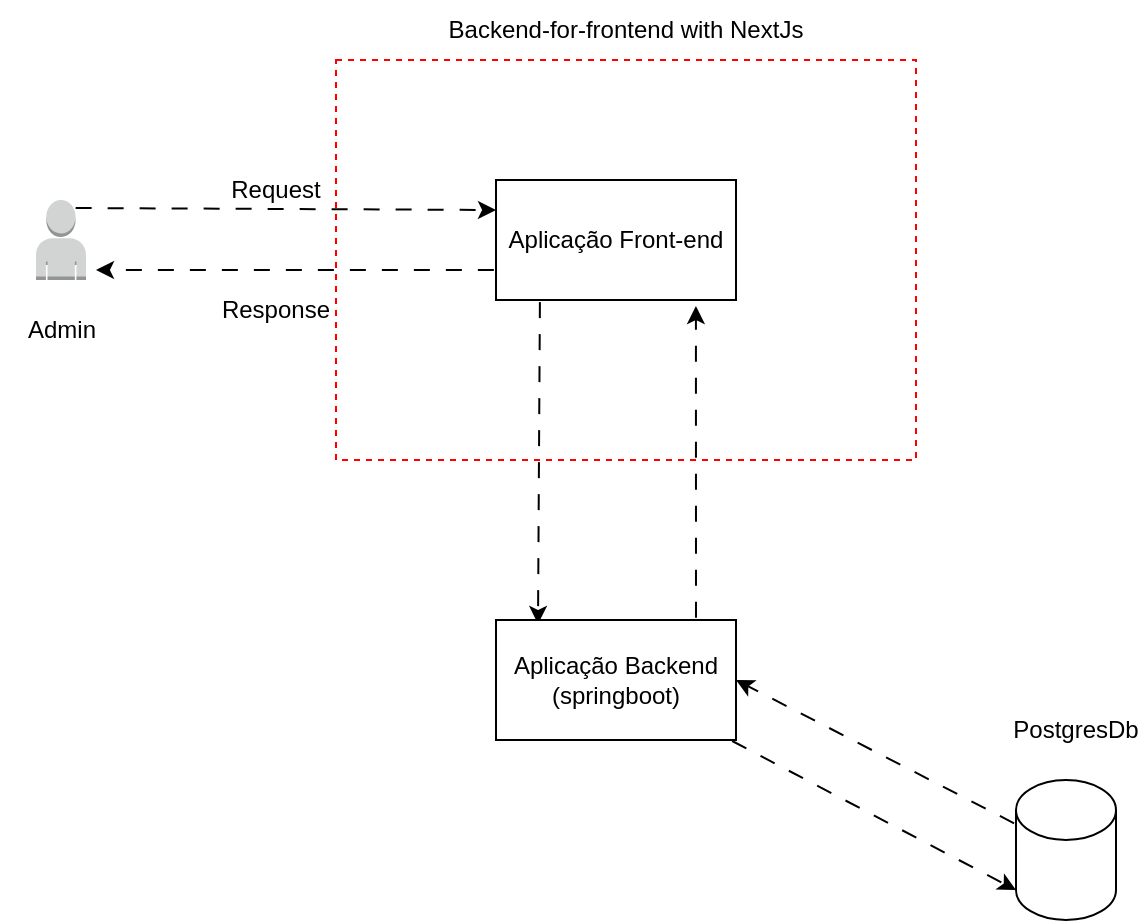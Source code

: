 <mxfile>
    <diagram id="ugyAA_ObeegdG7-EIKmG" name="Page-1">
        <mxGraphModel dx="1074" dy="773" grid="1" gridSize="10" guides="1" tooltips="1" connect="1" arrows="1" fold="1" page="1" pageScale="1" pageWidth="850" pageHeight="1100" math="0" shadow="0">
            <root>
                <mxCell id="0"/>
                <mxCell id="1" parent="0"/>
                <mxCell id="17" value="" style="rounded=0;whiteSpace=wrap;html=1;dashed=1;treeFolding=1;strokeColor=#FF0000;" vertex="1" parent="1">
                    <mxGeometry x="200" y="30" width="290" height="200" as="geometry"/>
                </mxCell>
                <mxCell id="20" style="edgeStyle=none;html=1;entryX=0.175;entryY=0.033;entryDx=0;entryDy=0;entryPerimeter=0;exitX=0.183;exitY=1;exitDx=0;exitDy=0;exitPerimeter=0;flowAnimation=1;" edge="1" parent="1" source="13" target="19">
                    <mxGeometry relative="1" as="geometry"/>
                </mxCell>
                <mxCell id="25" style="edgeStyle=none;html=1;exitX=0;exitY=0.75;exitDx=0;exitDy=0;flowAnimation=1;" edge="1" parent="1" source="13">
                    <mxGeometry relative="1" as="geometry">
                        <mxPoint x="80" y="135" as="targetPoint"/>
                    </mxGeometry>
                </mxCell>
                <mxCell id="13" value="Aplicação Front-end" style="rounded=0;whiteSpace=wrap;html=1;" vertex="1" parent="1">
                    <mxGeometry x="280" y="90" width="120" height="60" as="geometry"/>
                </mxCell>
                <mxCell id="14" value="" style="group" vertex="1" connectable="0" parent="1">
                    <mxGeometry x="32.5" y="100" width="60" height="80" as="geometry"/>
                </mxCell>
                <mxCell id="11" value="" style="outlineConnect=0;dashed=0;verticalLabelPosition=bottom;verticalAlign=top;align=center;html=1;shape=mxgraph.aws3.user;fillColor=#D2D3D3;gradientColor=none;" vertex="1" parent="14">
                    <mxGeometry x="17.5" width="25" height="40" as="geometry"/>
                </mxCell>
                <mxCell id="12" value="Admin" style="text;html=1;strokeColor=none;fillColor=none;align=center;verticalAlign=middle;whiteSpace=wrap;rounded=0;" vertex="1" parent="14">
                    <mxGeometry y="50" width="60" height="30" as="geometry"/>
                </mxCell>
                <mxCell id="15" style="edgeStyle=none;html=1;entryX=0;entryY=0.25;entryDx=0;entryDy=0;exitX=0.75;exitY=0.1;exitDx=0;exitDy=0;exitPerimeter=0;flowAnimation=1;" edge="1" parent="1" source="11" target="13">
                    <mxGeometry relative="1" as="geometry"/>
                </mxCell>
                <mxCell id="16" value="Request" style="text;html=1;strokeColor=none;fillColor=none;align=center;verticalAlign=middle;whiteSpace=wrap;rounded=0;" vertex="1" parent="1">
                    <mxGeometry x="140" y="80" width="60" height="30" as="geometry"/>
                </mxCell>
                <mxCell id="18" value="Backend-for-frontend with NextJs" style="text;html=1;strokeColor=none;fillColor=none;align=center;verticalAlign=middle;whiteSpace=wrap;rounded=0;" vertex="1" parent="1">
                    <mxGeometry x="230" width="230" height="30" as="geometry"/>
                </mxCell>
                <mxCell id="22" style="edgeStyle=none;html=1;entryX=0.833;entryY=1.05;entryDx=0;entryDy=0;flowAnimation=1;entryPerimeter=0;" edge="1" parent="1" target="13">
                    <mxGeometry relative="1" as="geometry">
                        <mxPoint x="380" y="310" as="sourcePoint"/>
                    </mxGeometry>
                </mxCell>
                <mxCell id="28" style="edgeStyle=none;html=1;entryX=0;entryY=1;entryDx=0;entryDy=-15;entryPerimeter=0;flowAnimation=1;" edge="1" parent="1" source="19" target="23">
                    <mxGeometry relative="1" as="geometry"/>
                </mxCell>
                <mxCell id="19" value="Aplicação Backend&lt;br&gt;(springboot)" style="rounded=0;whiteSpace=wrap;html=1;" vertex="1" parent="1">
                    <mxGeometry x="280" y="310" width="120" height="60" as="geometry"/>
                </mxCell>
                <mxCell id="29" style="edgeStyle=none;html=1;entryX=1;entryY=0.5;entryDx=0;entryDy=0;flowAnimation=1;" edge="1" parent="1" source="23" target="19">
                    <mxGeometry relative="1" as="geometry"/>
                </mxCell>
                <mxCell id="23" value="" style="shape=cylinder3;whiteSpace=wrap;html=1;boundedLbl=1;backgroundOutline=1;size=15;" vertex="1" parent="1">
                    <mxGeometry x="540" y="390" width="50" height="70" as="geometry"/>
                </mxCell>
                <mxCell id="24" value="PostgresDb" style="text;html=1;strokeColor=none;fillColor=none;align=center;verticalAlign=middle;whiteSpace=wrap;rounded=0;" vertex="1" parent="1">
                    <mxGeometry x="540" y="350" width="60" height="30" as="geometry"/>
                </mxCell>
                <mxCell id="27" value="Response" style="text;html=1;strokeColor=none;fillColor=none;align=center;verticalAlign=middle;whiteSpace=wrap;rounded=0;dashed=1;" vertex="1" parent="1">
                    <mxGeometry x="140" y="140" width="60" height="30" as="geometry"/>
                </mxCell>
            </root>
        </mxGraphModel>
    </diagram>
</mxfile>
